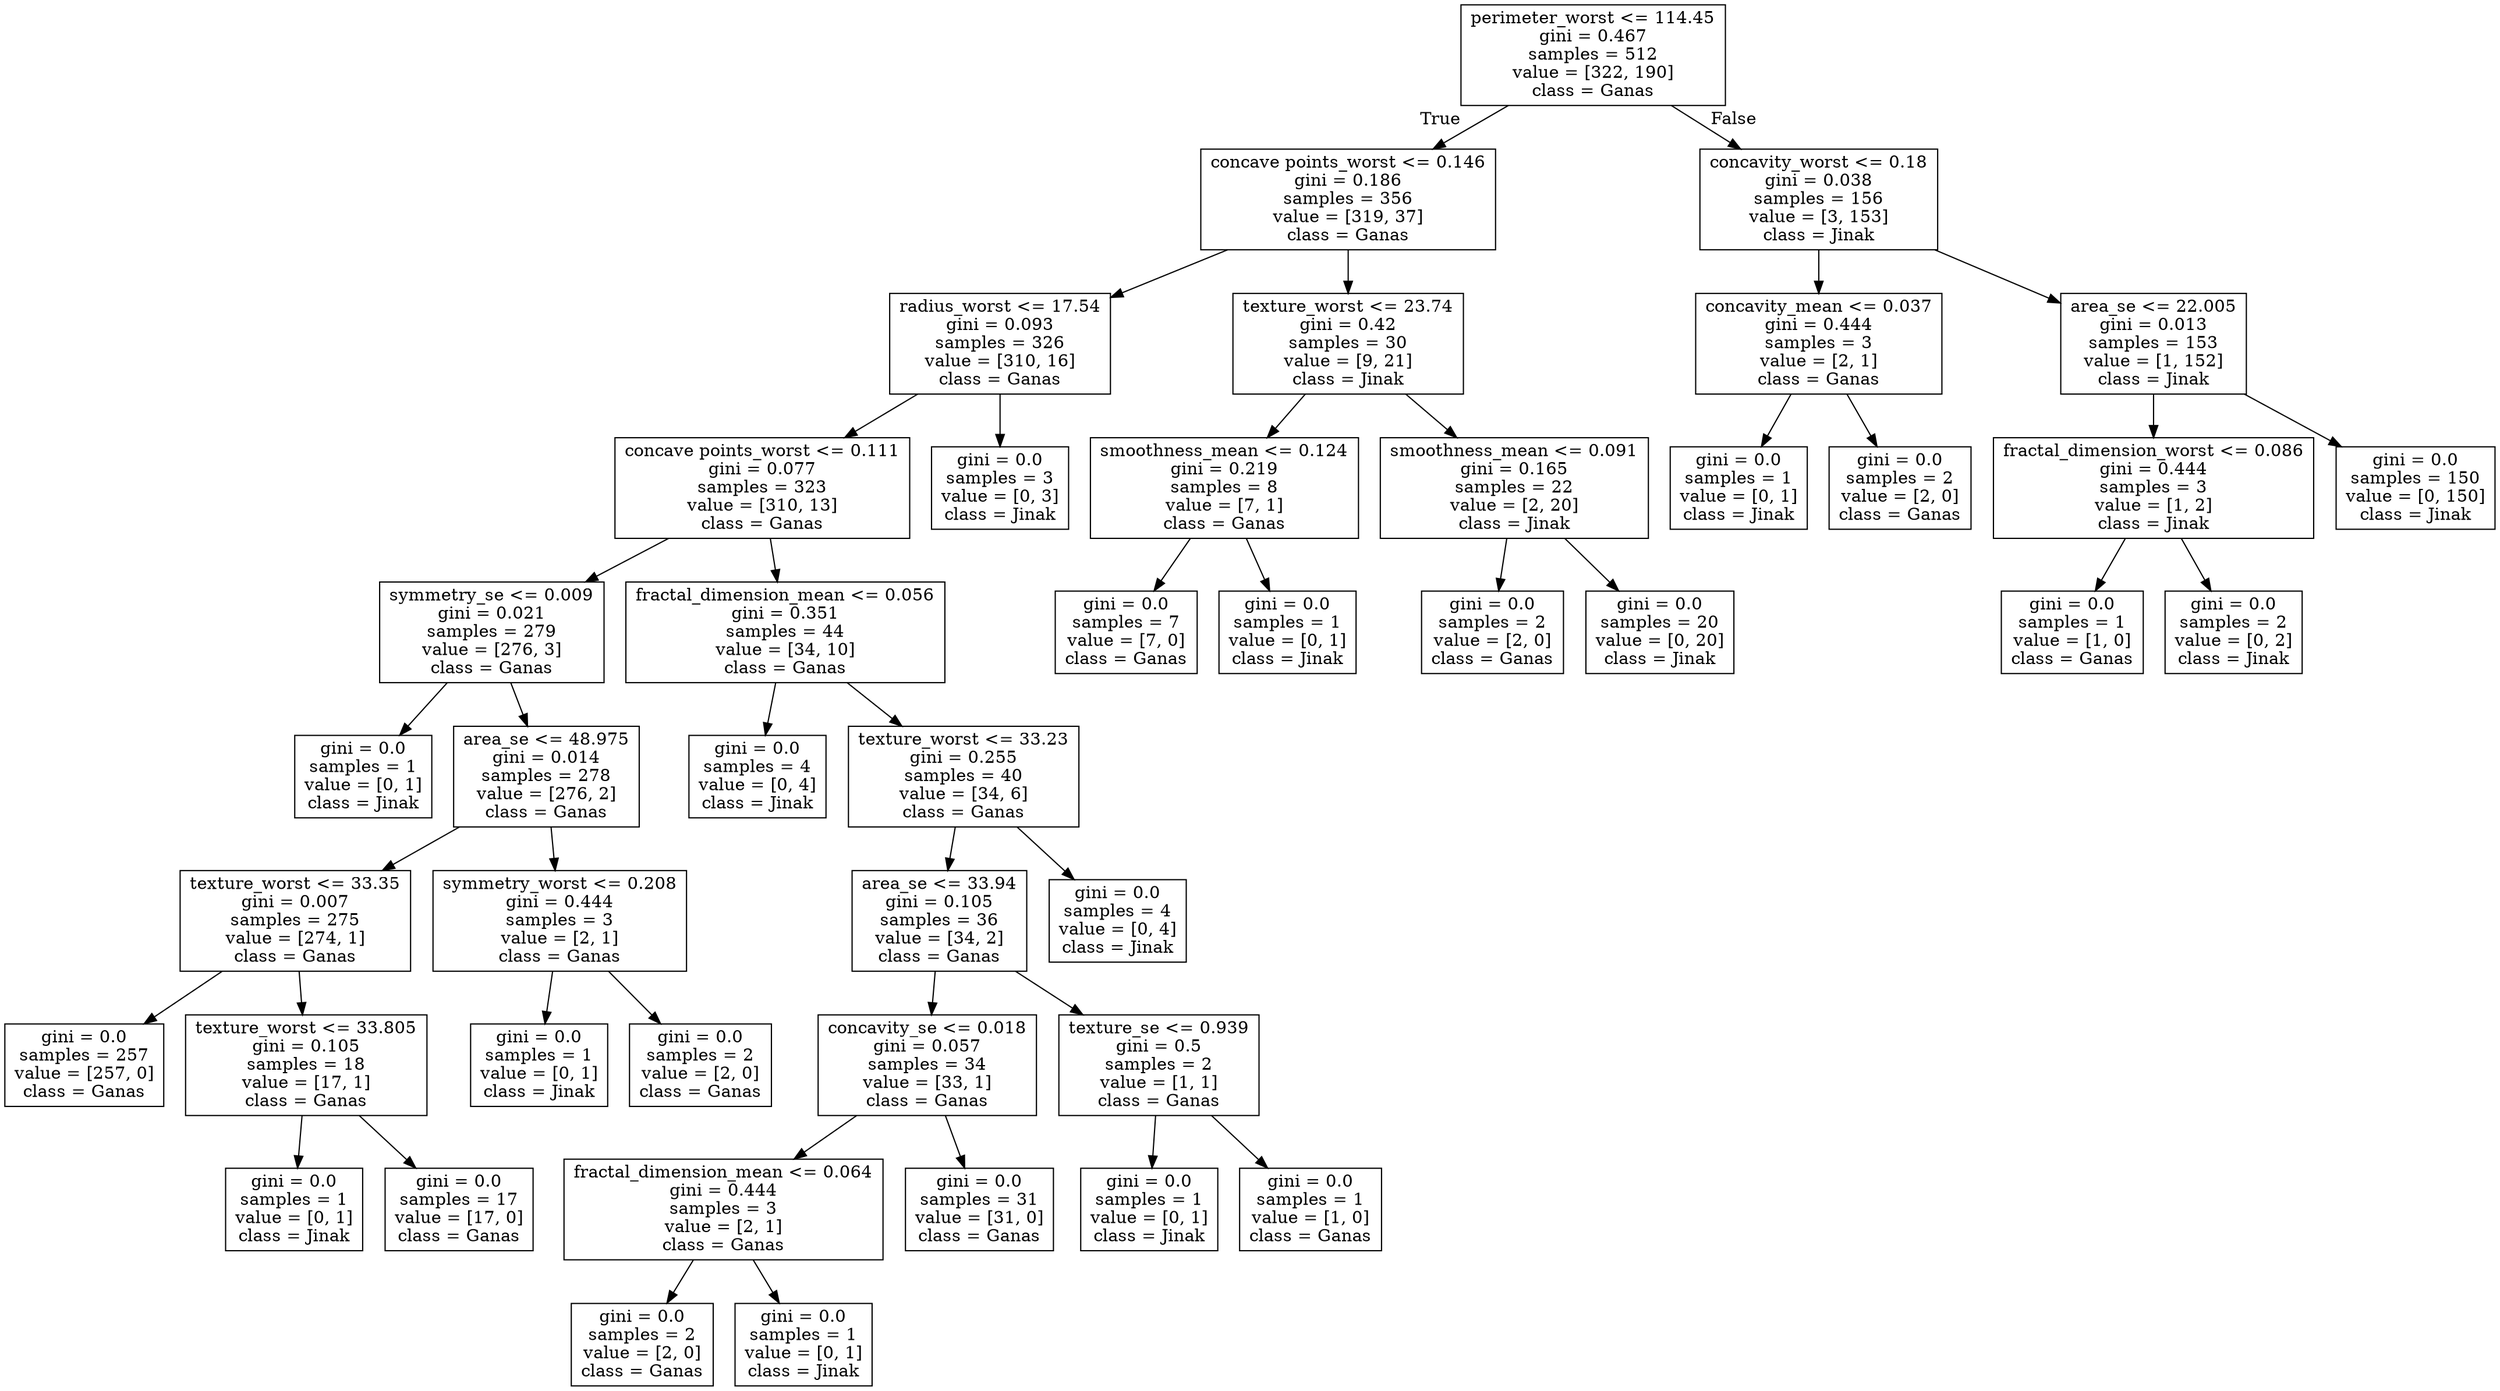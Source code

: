 digraph Tree {
node [shape=box] ;
0 [label="perimeter_worst <= 114.45\ngini = 0.467\nsamples = 512\nvalue = [322, 190]\nclass = Ganas"] ;
1 [label="concave points_worst <= 0.146\ngini = 0.186\nsamples = 356\nvalue = [319, 37]\nclass = Ganas"] ;
0 -> 1 [labeldistance=2.5, labelangle=45, headlabel="True"] ;
2 [label="radius_worst <= 17.54\ngini = 0.093\nsamples = 326\nvalue = [310, 16]\nclass = Ganas"] ;
1 -> 2 ;
3 [label="concave points_worst <= 0.111\ngini = 0.077\nsamples = 323\nvalue = [310, 13]\nclass = Ganas"] ;
2 -> 3 ;
4 [label="symmetry_se <= 0.009\ngini = 0.021\nsamples = 279\nvalue = [276, 3]\nclass = Ganas"] ;
3 -> 4 ;
5 [label="gini = 0.0\nsamples = 1\nvalue = [0, 1]\nclass = Jinak"] ;
4 -> 5 ;
6 [label="area_se <= 48.975\ngini = 0.014\nsamples = 278\nvalue = [276, 2]\nclass = Ganas"] ;
4 -> 6 ;
7 [label="texture_worst <= 33.35\ngini = 0.007\nsamples = 275\nvalue = [274, 1]\nclass = Ganas"] ;
6 -> 7 ;
8 [label="gini = 0.0\nsamples = 257\nvalue = [257, 0]\nclass = Ganas"] ;
7 -> 8 ;
9 [label="texture_worst <= 33.805\ngini = 0.105\nsamples = 18\nvalue = [17, 1]\nclass = Ganas"] ;
7 -> 9 ;
10 [label="gini = 0.0\nsamples = 1\nvalue = [0, 1]\nclass = Jinak"] ;
9 -> 10 ;
11 [label="gini = 0.0\nsamples = 17\nvalue = [17, 0]\nclass = Ganas"] ;
9 -> 11 ;
12 [label="symmetry_worst <= 0.208\ngini = 0.444\nsamples = 3\nvalue = [2, 1]\nclass = Ganas"] ;
6 -> 12 ;
13 [label="gini = 0.0\nsamples = 1\nvalue = [0, 1]\nclass = Jinak"] ;
12 -> 13 ;
14 [label="gini = 0.0\nsamples = 2\nvalue = [2, 0]\nclass = Ganas"] ;
12 -> 14 ;
15 [label="fractal_dimension_mean <= 0.056\ngini = 0.351\nsamples = 44\nvalue = [34, 10]\nclass = Ganas"] ;
3 -> 15 ;
16 [label="gini = 0.0\nsamples = 4\nvalue = [0, 4]\nclass = Jinak"] ;
15 -> 16 ;
17 [label="texture_worst <= 33.23\ngini = 0.255\nsamples = 40\nvalue = [34, 6]\nclass = Ganas"] ;
15 -> 17 ;
18 [label="area_se <= 33.94\ngini = 0.105\nsamples = 36\nvalue = [34, 2]\nclass = Ganas"] ;
17 -> 18 ;
19 [label="concavity_se <= 0.018\ngini = 0.057\nsamples = 34\nvalue = [33, 1]\nclass = Ganas"] ;
18 -> 19 ;
20 [label="fractal_dimension_mean <= 0.064\ngini = 0.444\nsamples = 3\nvalue = [2, 1]\nclass = Ganas"] ;
19 -> 20 ;
21 [label="gini = 0.0\nsamples = 2\nvalue = [2, 0]\nclass = Ganas"] ;
20 -> 21 ;
22 [label="gini = 0.0\nsamples = 1\nvalue = [0, 1]\nclass = Jinak"] ;
20 -> 22 ;
23 [label="gini = 0.0\nsamples = 31\nvalue = [31, 0]\nclass = Ganas"] ;
19 -> 23 ;
24 [label="texture_se <= 0.939\ngini = 0.5\nsamples = 2\nvalue = [1, 1]\nclass = Ganas"] ;
18 -> 24 ;
25 [label="gini = 0.0\nsamples = 1\nvalue = [0, 1]\nclass = Jinak"] ;
24 -> 25 ;
26 [label="gini = 0.0\nsamples = 1\nvalue = [1, 0]\nclass = Ganas"] ;
24 -> 26 ;
27 [label="gini = 0.0\nsamples = 4\nvalue = [0, 4]\nclass = Jinak"] ;
17 -> 27 ;
28 [label="gini = 0.0\nsamples = 3\nvalue = [0, 3]\nclass = Jinak"] ;
2 -> 28 ;
29 [label="texture_worst <= 23.74\ngini = 0.42\nsamples = 30\nvalue = [9, 21]\nclass = Jinak"] ;
1 -> 29 ;
30 [label="smoothness_mean <= 0.124\ngini = 0.219\nsamples = 8\nvalue = [7, 1]\nclass = Ganas"] ;
29 -> 30 ;
31 [label="gini = 0.0\nsamples = 7\nvalue = [7, 0]\nclass = Ganas"] ;
30 -> 31 ;
32 [label="gini = 0.0\nsamples = 1\nvalue = [0, 1]\nclass = Jinak"] ;
30 -> 32 ;
33 [label="smoothness_mean <= 0.091\ngini = 0.165\nsamples = 22\nvalue = [2, 20]\nclass = Jinak"] ;
29 -> 33 ;
34 [label="gini = 0.0\nsamples = 2\nvalue = [2, 0]\nclass = Ganas"] ;
33 -> 34 ;
35 [label="gini = 0.0\nsamples = 20\nvalue = [0, 20]\nclass = Jinak"] ;
33 -> 35 ;
36 [label="concavity_worst <= 0.18\ngini = 0.038\nsamples = 156\nvalue = [3, 153]\nclass = Jinak"] ;
0 -> 36 [labeldistance=2.5, labelangle=-45, headlabel="False"] ;
37 [label="concavity_mean <= 0.037\ngini = 0.444\nsamples = 3\nvalue = [2, 1]\nclass = Ganas"] ;
36 -> 37 ;
38 [label="gini = 0.0\nsamples = 1\nvalue = [0, 1]\nclass = Jinak"] ;
37 -> 38 ;
39 [label="gini = 0.0\nsamples = 2\nvalue = [2, 0]\nclass = Ganas"] ;
37 -> 39 ;
40 [label="area_se <= 22.005\ngini = 0.013\nsamples = 153\nvalue = [1, 152]\nclass = Jinak"] ;
36 -> 40 ;
41 [label="fractal_dimension_worst <= 0.086\ngini = 0.444\nsamples = 3\nvalue = [1, 2]\nclass = Jinak"] ;
40 -> 41 ;
42 [label="gini = 0.0\nsamples = 1\nvalue = [1, 0]\nclass = Ganas"] ;
41 -> 42 ;
43 [label="gini = 0.0\nsamples = 2\nvalue = [0, 2]\nclass = Jinak"] ;
41 -> 43 ;
44 [label="gini = 0.0\nsamples = 150\nvalue = [0, 150]\nclass = Jinak"] ;
40 -> 44 ;
}